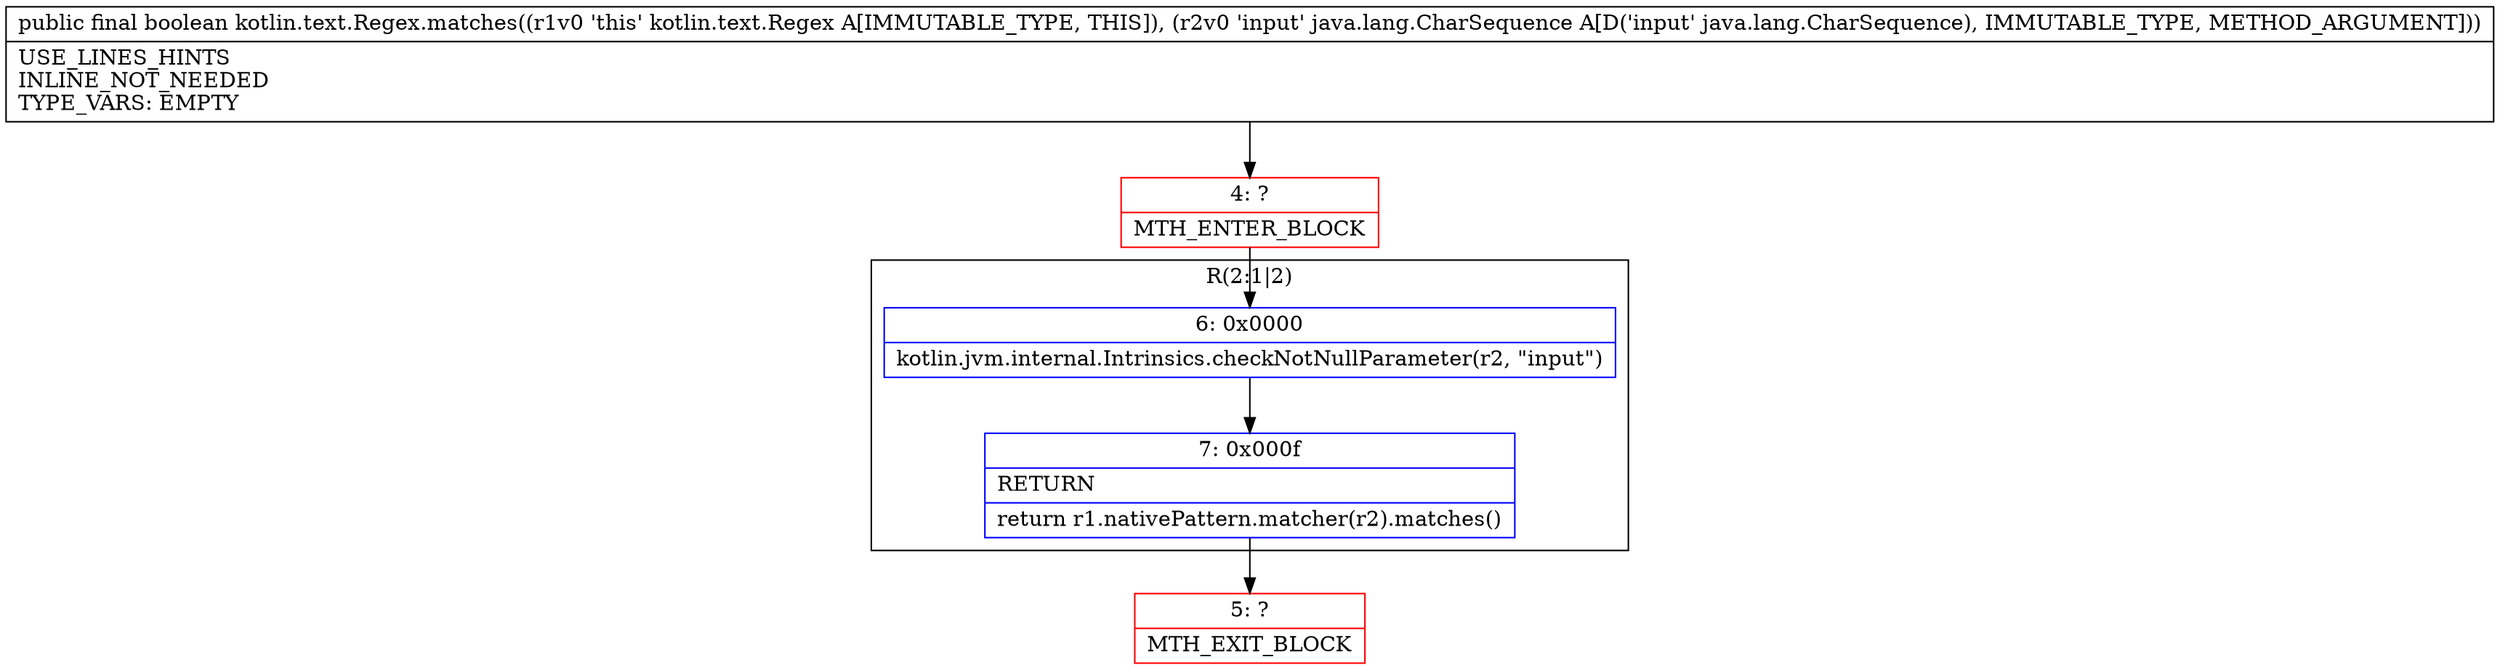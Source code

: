 digraph "CFG forkotlin.text.Regex.matches(Ljava\/lang\/CharSequence;)Z" {
subgraph cluster_Region_1031740238 {
label = "R(2:1|2)";
node [shape=record,color=blue];
Node_6 [shape=record,label="{6\:\ 0x0000|kotlin.jvm.internal.Intrinsics.checkNotNullParameter(r2, \"input\")\l}"];
Node_7 [shape=record,label="{7\:\ 0x000f|RETURN\l|return r1.nativePattern.matcher(r2).matches()\l}"];
}
Node_4 [shape=record,color=red,label="{4\:\ ?|MTH_ENTER_BLOCK\l}"];
Node_5 [shape=record,color=red,label="{5\:\ ?|MTH_EXIT_BLOCK\l}"];
MethodNode[shape=record,label="{public final boolean kotlin.text.Regex.matches((r1v0 'this' kotlin.text.Regex A[IMMUTABLE_TYPE, THIS]), (r2v0 'input' java.lang.CharSequence A[D('input' java.lang.CharSequence), IMMUTABLE_TYPE, METHOD_ARGUMENT]))  | USE_LINES_HINTS\lINLINE_NOT_NEEDED\lTYPE_VARS: EMPTY\l}"];
MethodNode -> Node_4;Node_6 -> Node_7;
Node_7 -> Node_5;
Node_4 -> Node_6;
}

